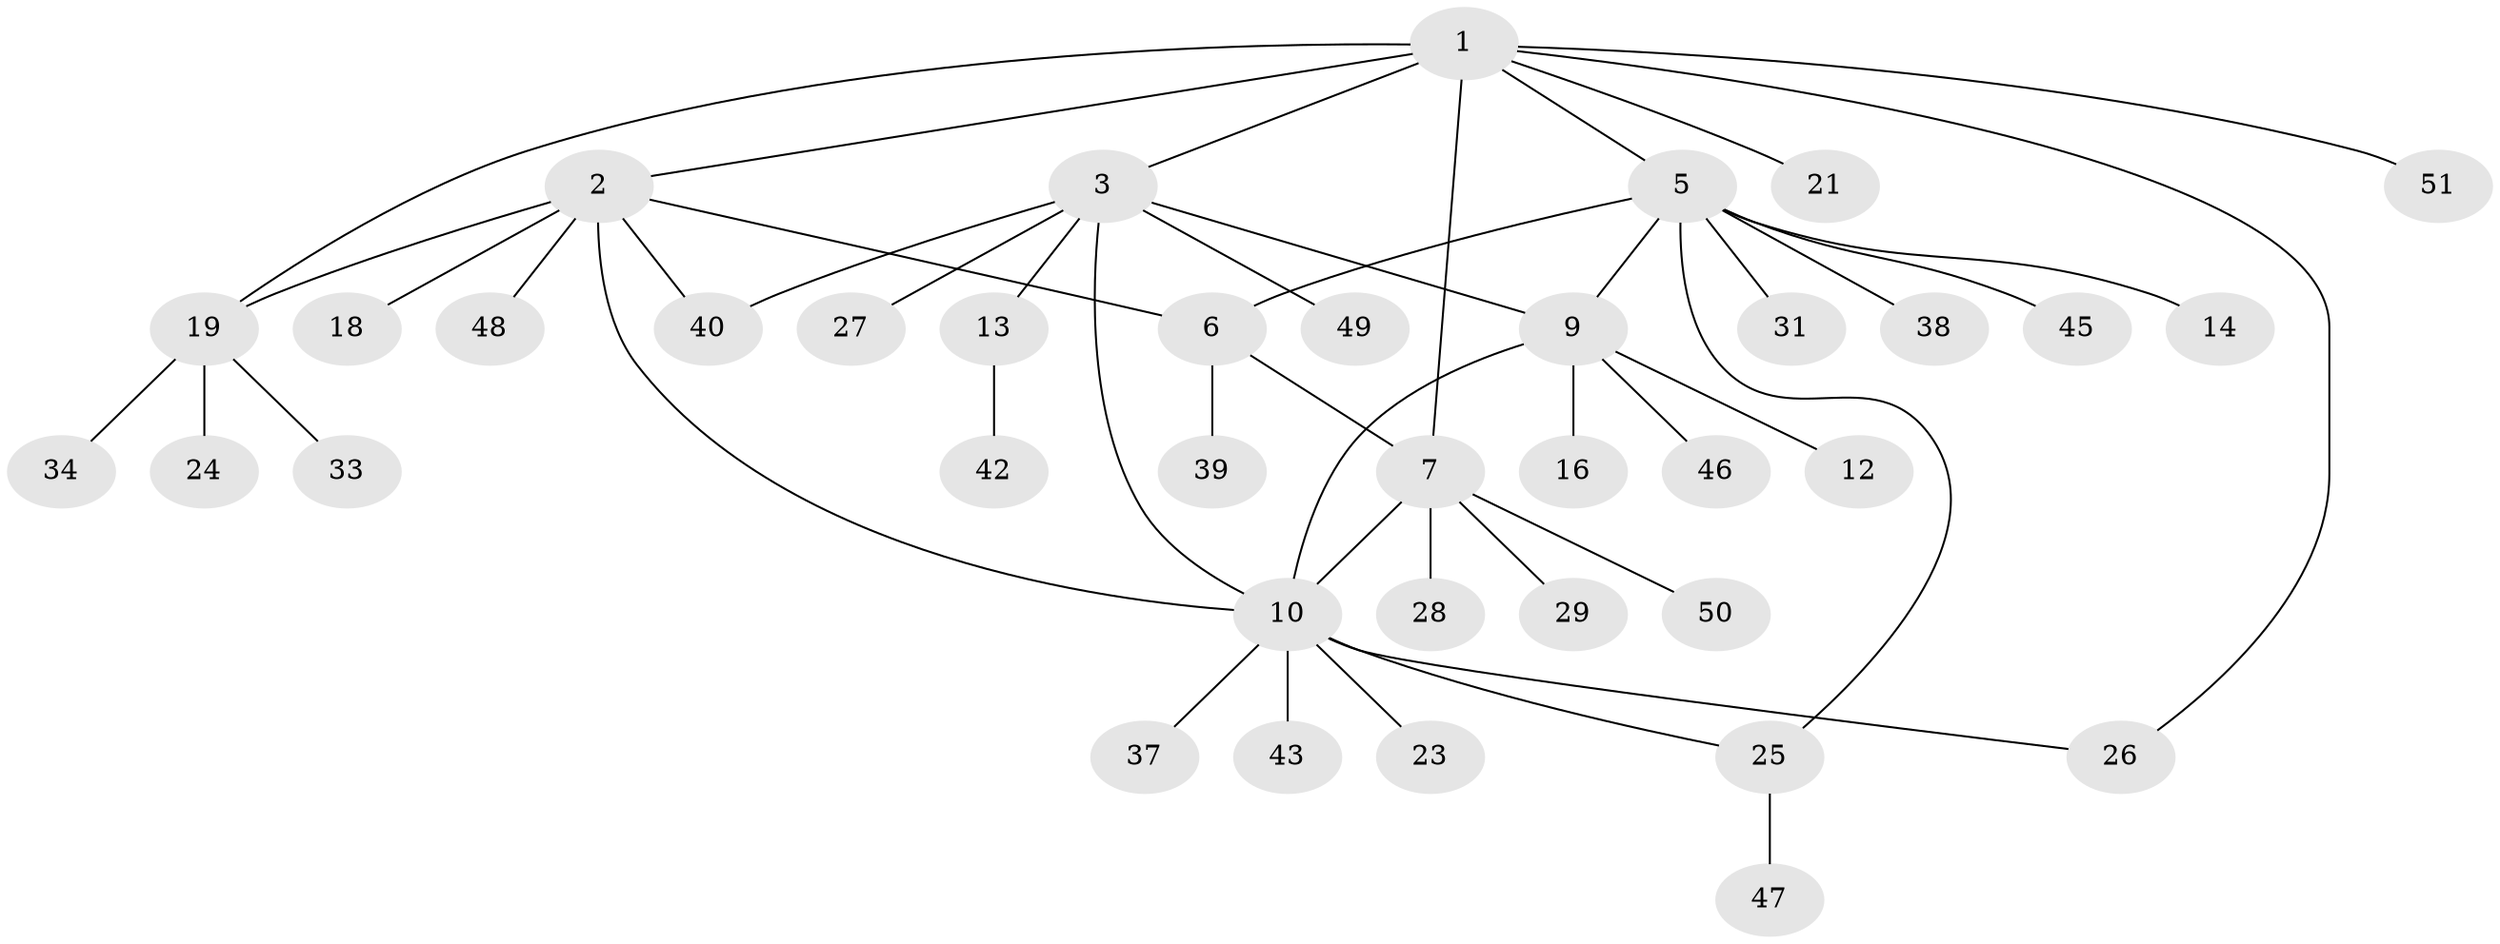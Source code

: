 // Generated by graph-tools (version 1.1) at 2025/52/02/27/25 19:52:21]
// undirected, 38 vertices, 47 edges
graph export_dot {
graph [start="1"]
  node [color=gray90,style=filled];
  1 [super="+4"];
  2 [super="+35"];
  3 [super="+17"];
  5 [super="+32"];
  6 [super="+8"];
  7 [super="+15"];
  9 [super="+11"];
  10 [super="+22"];
  12;
  13;
  14;
  16 [super="+36"];
  18 [super="+30"];
  19 [super="+20"];
  21;
  23;
  24;
  25 [super="+44"];
  26;
  27;
  28;
  29;
  31;
  33;
  34;
  37 [super="+41"];
  38;
  39;
  40;
  42;
  43;
  45;
  46;
  47;
  48;
  49;
  50;
  51;
  1 -- 2;
  1 -- 7 [weight=2];
  1 -- 21;
  1 -- 26;
  1 -- 51;
  1 -- 3;
  1 -- 19;
  1 -- 5;
  2 -- 6;
  2 -- 10;
  2 -- 18;
  2 -- 40;
  2 -- 48;
  2 -- 19;
  3 -- 9;
  3 -- 13;
  3 -- 40;
  3 -- 27;
  3 -- 49;
  3 -- 10;
  5 -- 6;
  5 -- 9;
  5 -- 14;
  5 -- 25;
  5 -- 31;
  5 -- 38;
  5 -- 45;
  6 -- 39;
  6 -- 7;
  7 -- 10;
  7 -- 28;
  7 -- 50;
  7 -- 29;
  9 -- 10;
  9 -- 12;
  9 -- 16;
  9 -- 46;
  10 -- 23;
  10 -- 25;
  10 -- 26;
  10 -- 37;
  10 -- 43;
  13 -- 42;
  19 -- 24;
  19 -- 34;
  19 -- 33;
  25 -- 47;
}
